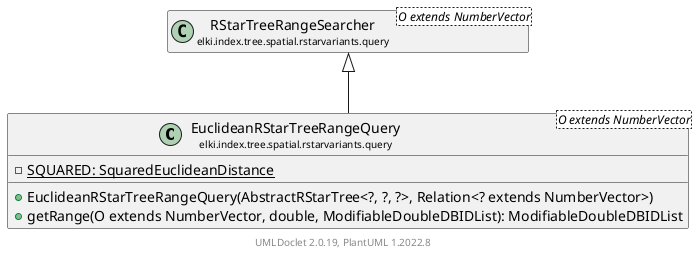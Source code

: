 @startuml
    remove .*\.(Instance|Par|Parameterizer|Factory)$
    set namespaceSeparator none
    hide empty fields
    hide empty methods

    class "<size:14>EuclideanRStarTreeRangeQuery\n<size:10>elki.index.tree.spatial.rstarvariants.query" as elki.index.tree.spatial.rstarvariants.query.EuclideanRStarTreeRangeQuery<O extends NumberVector> [[EuclideanRStarTreeRangeQuery.html]] {
        {static} -SQUARED: SquaredEuclideanDistance
        +EuclideanRStarTreeRangeQuery(AbstractRStarTree<?, ?, ?>, Relation<? extends NumberVector>)
        +getRange(O extends NumberVector, double, ModifiableDoubleDBIDList): ModifiableDoubleDBIDList
    }

    class "<size:14>RStarTreeRangeSearcher\n<size:10>elki.index.tree.spatial.rstarvariants.query" as elki.index.tree.spatial.rstarvariants.query.RStarTreeRangeSearcher<O extends NumberVector> [[RStarTreeRangeSearcher.html]]

    elki.index.tree.spatial.rstarvariants.query.RStarTreeRangeSearcher <|-- elki.index.tree.spatial.rstarvariants.query.EuclideanRStarTreeRangeQuery

    center footer UMLDoclet 2.0.19, PlantUML 1.2022.8
@enduml

